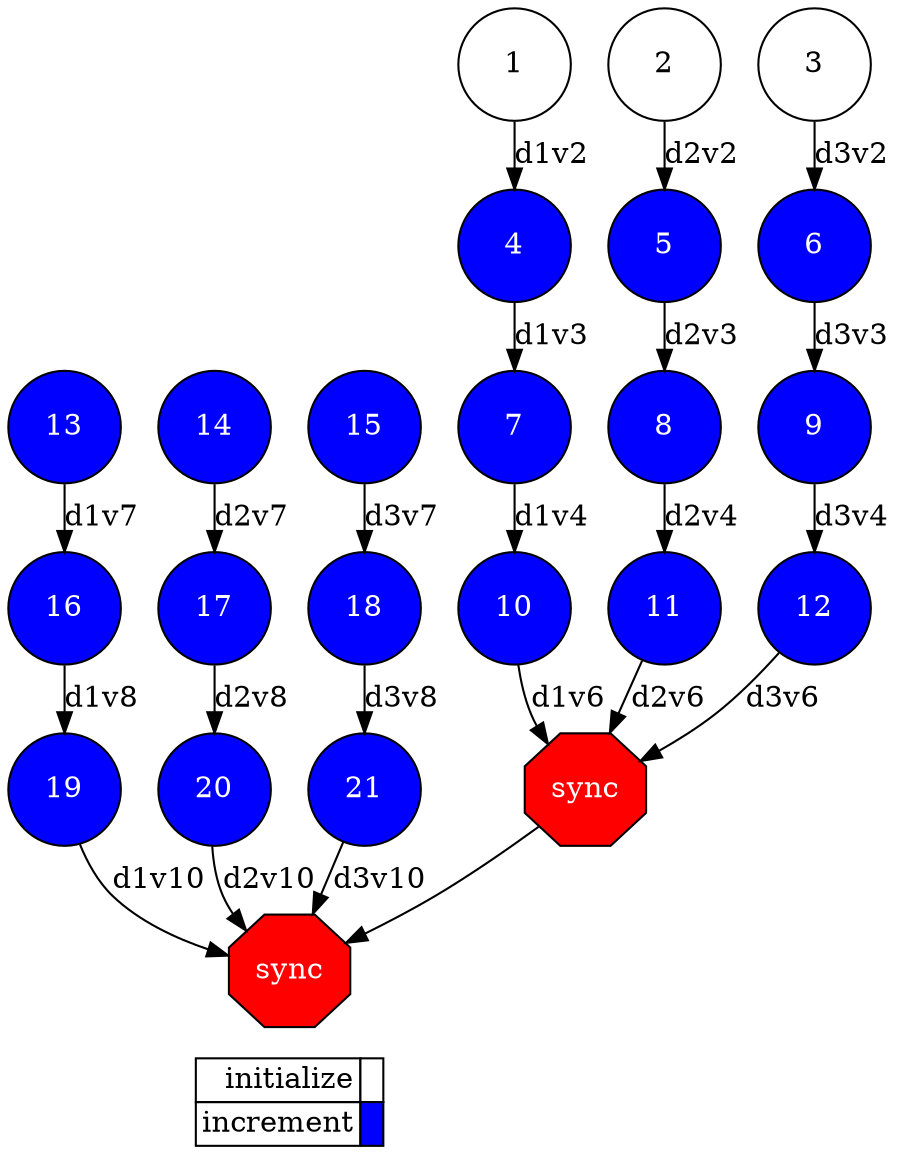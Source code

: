 digraph {
  rankdir=TB;
  labeljust="l";
  subgraph dependence_graph {
    ranksep=0.20;
    node[height=0.75];

1[shape=circle, style=filled fillcolor="#ffffff" fontcolor="#000000"];
2[shape=circle, style=filled fillcolor="#ffffff" fontcolor="#000000"];
3[shape=circle, style=filled fillcolor="#ffffff" fontcolor="#000000"];
4[shape=circle, style=filled fillcolor="#0000ff" fontcolor="#ffffff"];
1 -> 4 [label="d1v2"];
5[shape=circle, style=filled fillcolor="#0000ff" fontcolor="#ffffff"];
2 -> 5 [label="d2v2"];
6[shape=circle, style=filled fillcolor="#0000ff" fontcolor="#ffffff"];
3 -> 6 [label="d3v2"];
7[shape=circle, style=filled fillcolor="#0000ff" fontcolor="#ffffff"];
4 -> 7 [label="d1v3"];
8[shape=circle, style=filled fillcolor="#0000ff" fontcolor="#ffffff"];
5 -> 8 [label="d2v3"];
9[shape=circle, style=filled fillcolor="#0000ff" fontcolor="#ffffff"];
6 -> 9 [label="d3v3"];
10[shape=circle, style=filled fillcolor="#0000ff" fontcolor="#ffffff"];
7 -> 10 [label="d1v4"];
11[shape=circle, style=filled fillcolor="#0000ff" fontcolor="#ffffff"];
8 -> 11 [label="d2v4"];
12[shape=circle, style=filled fillcolor="#0000ff" fontcolor="#ffffff"];
9 -> 12 [label="d3v4"];
Synchro1[label="sync", shape=octagon, style=filled fillcolor="#ff0000" fontcolor="#FFFFFF"];
10 -> Synchro1 [label="d1v6"];
11 -> Synchro1 [label="d2v6"];
12 -> Synchro1 [label="d3v6"];
13[shape=circle, style=filled fillcolor="#0000ff" fontcolor="#ffffff"];
14[shape=circle, style=filled fillcolor="#0000ff" fontcolor="#ffffff"];
15[shape=circle, style=filled fillcolor="#0000ff" fontcolor="#ffffff"];
16[shape=circle, style=filled fillcolor="#0000ff" fontcolor="#ffffff"];
13 -> 16 [label="d1v7"];
17[shape=circle, style=filled fillcolor="#0000ff" fontcolor="#ffffff"];
14 -> 17 [label="d2v7"];
18[shape=circle, style=filled fillcolor="#0000ff" fontcolor="#ffffff"];
15 -> 18 [label="d3v7"];
19[shape=circle, style=filled fillcolor="#0000ff" fontcolor="#ffffff"];
16 -> 19 [label="d1v8"];
20[shape=circle, style=filled fillcolor="#0000ff" fontcolor="#ffffff"];
17 -> 20 [label="d2v8"];
21[shape=circle, style=filled fillcolor="#0000ff" fontcolor="#ffffff"];
18 -> 21 [label="d3v8"];
Synchro2[label="sync", shape=octagon, style=filled fillcolor="#ff0000" fontcolor="#FFFFFF"];
Synchro1 -> Synchro2;
19 -> Synchro2 [label="d1v10"];
20 -> Synchro2 [label="d2v10"];
21 -> Synchro2 [label="d3v10"];  }
  subgraph legend {
    rank=sink;
    node [shape=plaintext, height=0.75];
    ranksep=0.20;
    label = "Legend";
    key [label=<
      <table border="0" cellpadding="2" cellspacing="0" cellborder="1">
<tr>
<td align="right">initialize</td>
<td bgcolor="#ffffff">&nbsp;</td>
</tr>
<tr>
<td align="right">increment</td>
<td bgcolor="#0000ff">&nbsp;</td>
</tr>
      </table>
    >]
  }
}
